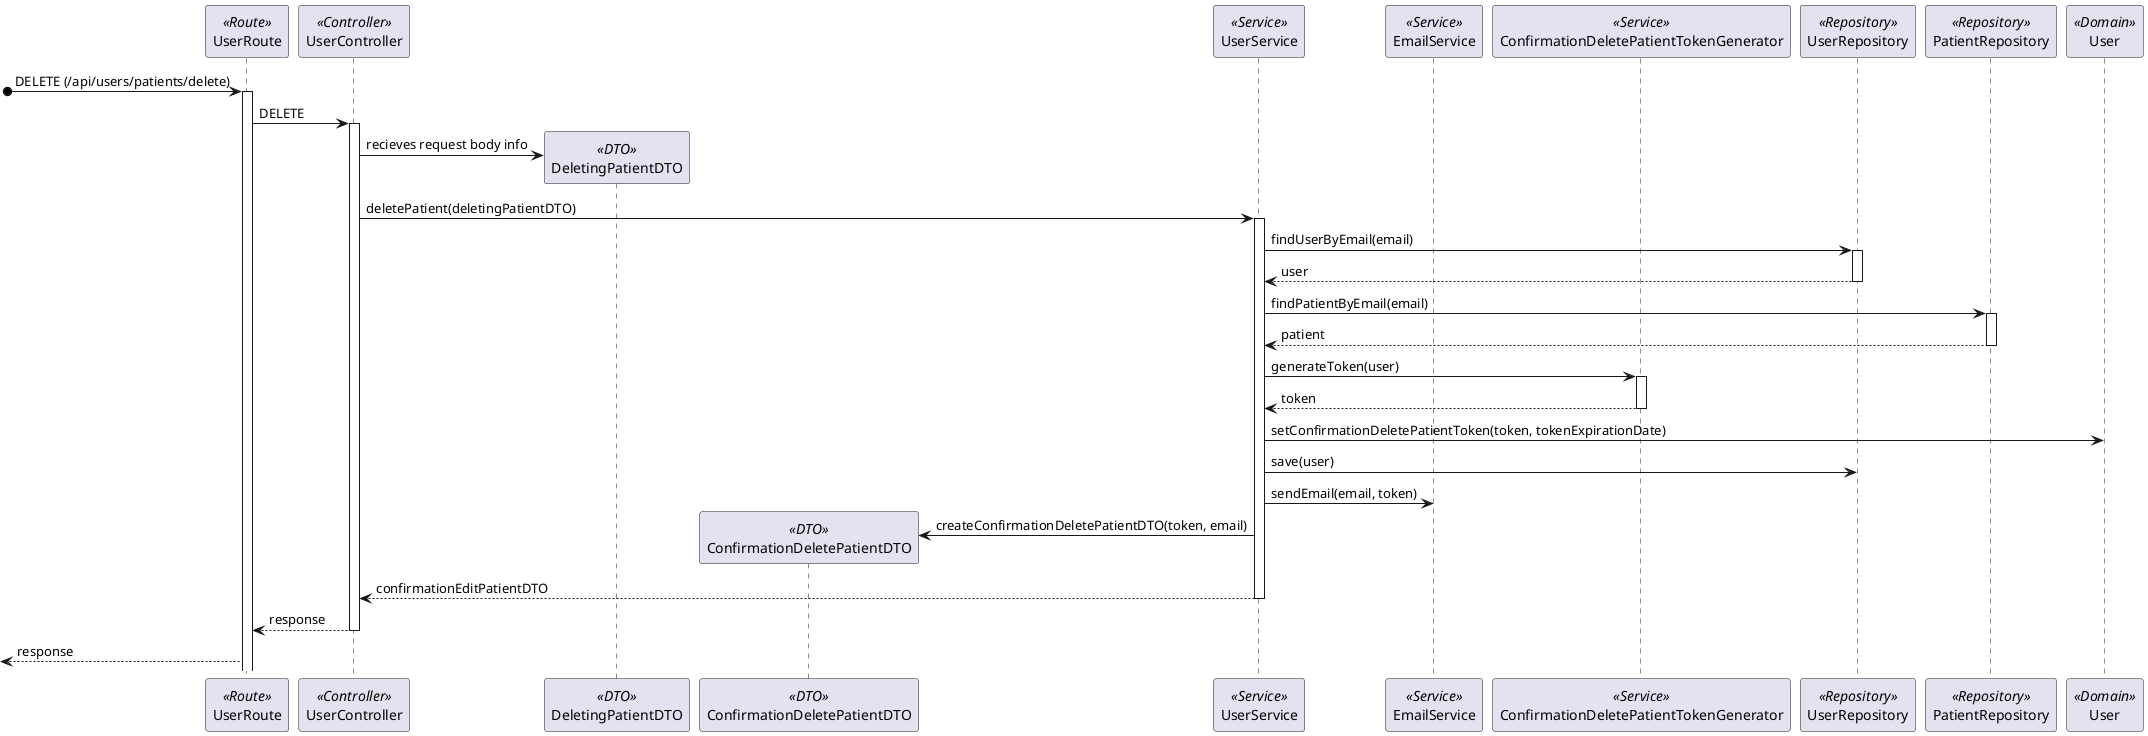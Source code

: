 ```plantuml
@startuml Process_View_Prior_Confirmation
participant UserRoute as Route <<Route>>
participant UserController as Controller <<Controller>>
participant DeletingPatientDTO as DTO <<DTO>>
participant ConfirmationDeletePatientDTO as ConfirmationDTO <<DTO>>
participant UserService as Service <<Service>>
participant EmailService as EmailService <<Service>>
participant ConfirmationDeletePatientTokenGenerator as TokenGenerator <<Service>>
participant UserRepository as Repository <<Repository>>
participant PatientRepository as PatientRepository <<Repository>>
participant User as Domain <<Domain>>
[o-> Route: DELETE (/api/users/patients/delete)
activate Route
Route -> Controller : DELETE
activate Controller
Controller -> DTO** : recieves request body info
Controller -> Service : deletePatient(deletingPatientDTO)
activate Service
Service -> Repository : findUserByEmail(email)
activate Repository
return user
Service -> PatientRepository : findPatientByEmail(email)
activate PatientRepository
return patient
Service -> TokenGenerator : generateToken(user)
activate TokenGenerator
return token
Service -> Domain : setConfirmationDeletePatientToken(token, tokenExpirationDate)
Service -> Repository : save(user)
Service -> EmailService : sendEmail(email, token)
Service -> ConfirmationDTO** : createConfirmationDeletePatientDTO(token, email)
return confirmationEditPatientDTO
return response
<-- Route : response
@enduml
```